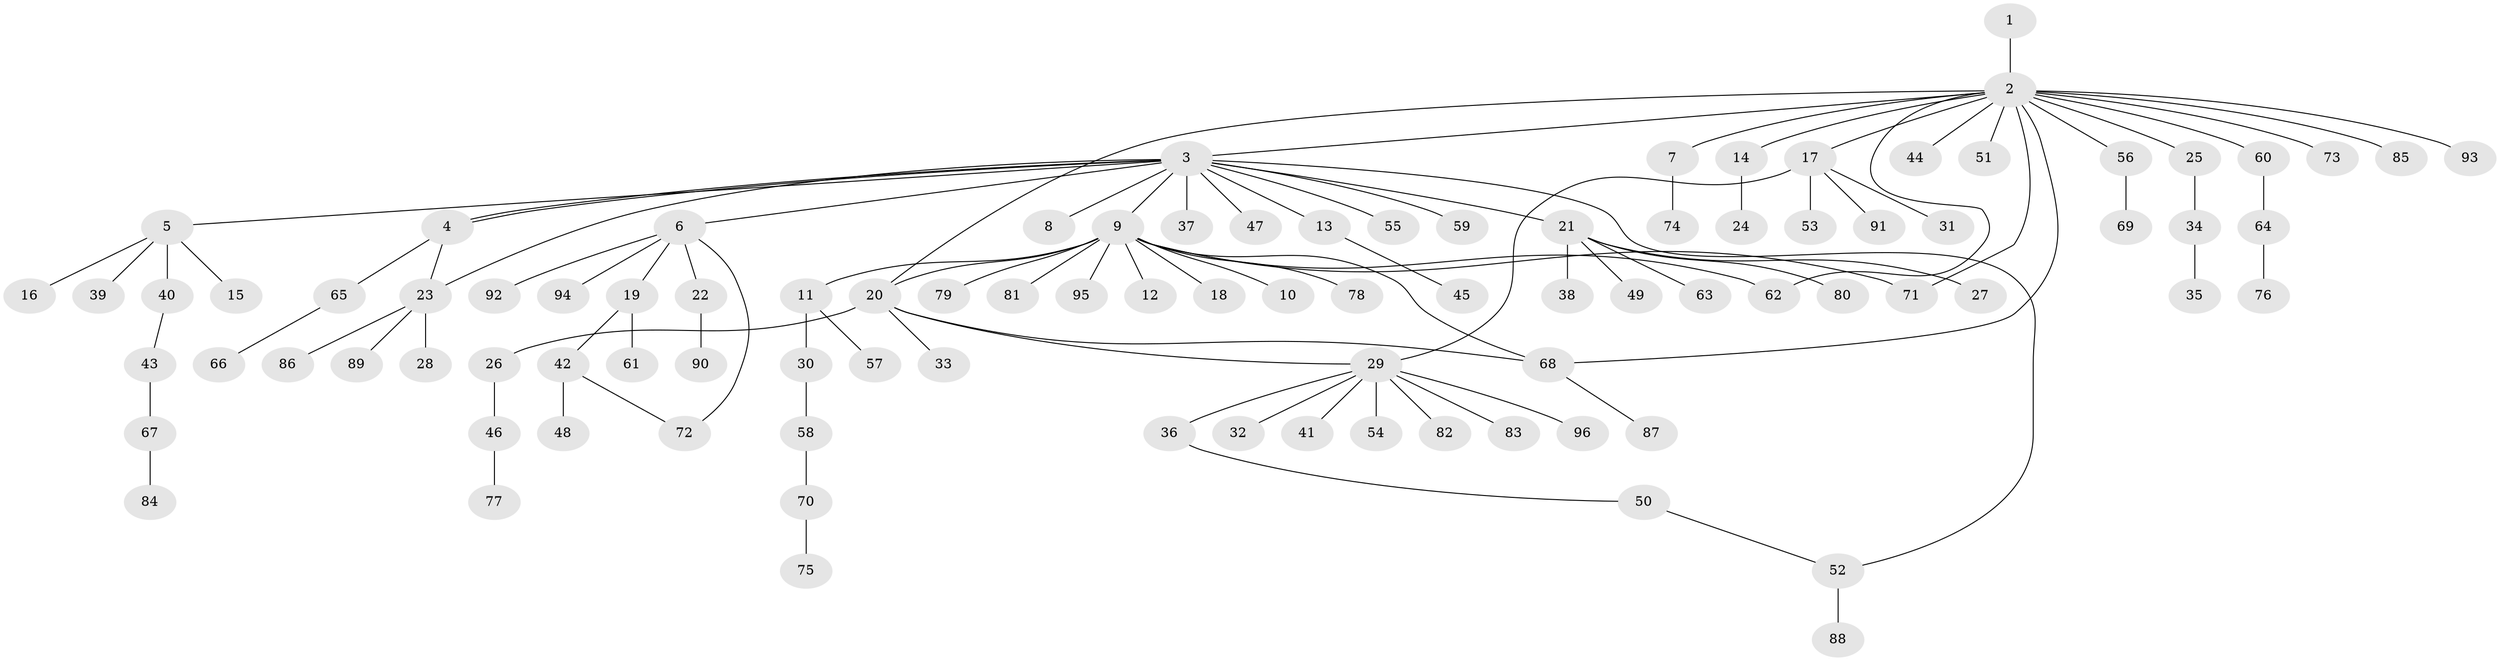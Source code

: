 // Generated by graph-tools (version 1.1) at 2025/48/03/09/25 04:48:15]
// undirected, 96 vertices, 105 edges
graph export_dot {
graph [start="1"]
  node [color=gray90,style=filled];
  1;
  2;
  3;
  4;
  5;
  6;
  7;
  8;
  9;
  10;
  11;
  12;
  13;
  14;
  15;
  16;
  17;
  18;
  19;
  20;
  21;
  22;
  23;
  24;
  25;
  26;
  27;
  28;
  29;
  30;
  31;
  32;
  33;
  34;
  35;
  36;
  37;
  38;
  39;
  40;
  41;
  42;
  43;
  44;
  45;
  46;
  47;
  48;
  49;
  50;
  51;
  52;
  53;
  54;
  55;
  56;
  57;
  58;
  59;
  60;
  61;
  62;
  63;
  64;
  65;
  66;
  67;
  68;
  69;
  70;
  71;
  72;
  73;
  74;
  75;
  76;
  77;
  78;
  79;
  80;
  81;
  82;
  83;
  84;
  85;
  86;
  87;
  88;
  89;
  90;
  91;
  92;
  93;
  94;
  95;
  96;
  1 -- 2;
  2 -- 3;
  2 -- 7;
  2 -- 14;
  2 -- 17;
  2 -- 20;
  2 -- 25;
  2 -- 44;
  2 -- 51;
  2 -- 56;
  2 -- 60;
  2 -- 62;
  2 -- 68;
  2 -- 71;
  2 -- 73;
  2 -- 85;
  2 -- 93;
  3 -- 4;
  3 -- 4;
  3 -- 5;
  3 -- 6;
  3 -- 8;
  3 -- 9;
  3 -- 13;
  3 -- 21;
  3 -- 23;
  3 -- 37;
  3 -- 47;
  3 -- 52;
  3 -- 55;
  3 -- 59;
  4 -- 23;
  4 -- 65;
  5 -- 15;
  5 -- 16;
  5 -- 39;
  5 -- 40;
  6 -- 19;
  6 -- 22;
  6 -- 72;
  6 -- 92;
  6 -- 94;
  7 -- 74;
  9 -- 10;
  9 -- 11;
  9 -- 12;
  9 -- 18;
  9 -- 20;
  9 -- 62;
  9 -- 68;
  9 -- 71;
  9 -- 78;
  9 -- 79;
  9 -- 81;
  9 -- 95;
  11 -- 30;
  11 -- 57;
  13 -- 45;
  14 -- 24;
  17 -- 29;
  17 -- 31;
  17 -- 53;
  17 -- 91;
  19 -- 42;
  19 -- 61;
  20 -- 26;
  20 -- 29;
  20 -- 33;
  20 -- 68;
  21 -- 27;
  21 -- 38;
  21 -- 49;
  21 -- 63;
  21 -- 80;
  22 -- 90;
  23 -- 28;
  23 -- 86;
  23 -- 89;
  25 -- 34;
  26 -- 46;
  29 -- 32;
  29 -- 36;
  29 -- 41;
  29 -- 54;
  29 -- 82;
  29 -- 83;
  29 -- 96;
  30 -- 58;
  34 -- 35;
  36 -- 50;
  40 -- 43;
  42 -- 48;
  42 -- 72;
  43 -- 67;
  46 -- 77;
  50 -- 52;
  52 -- 88;
  56 -- 69;
  58 -- 70;
  60 -- 64;
  64 -- 76;
  65 -- 66;
  67 -- 84;
  68 -- 87;
  70 -- 75;
}
